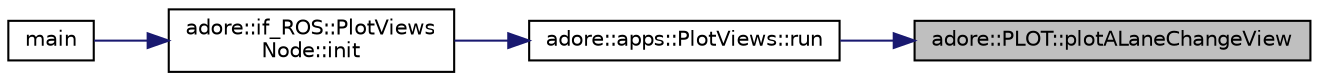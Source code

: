 digraph "adore::PLOT::plotALaneChangeView"
{
 // LATEX_PDF_SIZE
  edge [fontname="Helvetica",fontsize="10",labelfontname="Helvetica",labelfontsize="10"];
  node [fontname="Helvetica",fontsize="10",shape=record];
  rankdir="RL";
  Node1 [label="adore::PLOT::plotALaneChangeView",height=0.2,width=0.4,color="black", fillcolor="grey75", style="filled", fontcolor="black",tooltip=" "];
  Node1 -> Node2 [dir="back",color="midnightblue",fontsize="10",style="solid",fontname="Helvetica"];
  Node2 [label="adore::apps::PlotViews::run",height=0.2,width=0.4,color="black", fillcolor="white", style="filled",URL="$classadore_1_1apps_1_1PlotViews.html#ade792711bc6fe29fe77550b0577ac51b",tooltip=" "];
  Node2 -> Node3 [dir="back",color="midnightblue",fontsize="10",style="solid",fontname="Helvetica"];
  Node3 [label="adore::if_ROS::PlotViews\lNode::init",height=0.2,width=0.4,color="black", fillcolor="white", style="filled",URL="$classadore_1_1if__ROS_1_1PlotViewsNode.html#a9319849f4337c3d73487610f62eb1e7a",tooltip=" "];
  Node3 -> Node4 [dir="back",color="midnightblue",fontsize="10",style="solid",fontname="Helvetica"];
  Node4 [label="main",height=0.2,width=0.4,color="black", fillcolor="white", style="filled",URL="$plot__views__node_8cpp.html#a3c04138a5bfe5d72780bb7e82a18e627",tooltip=" "];
}
